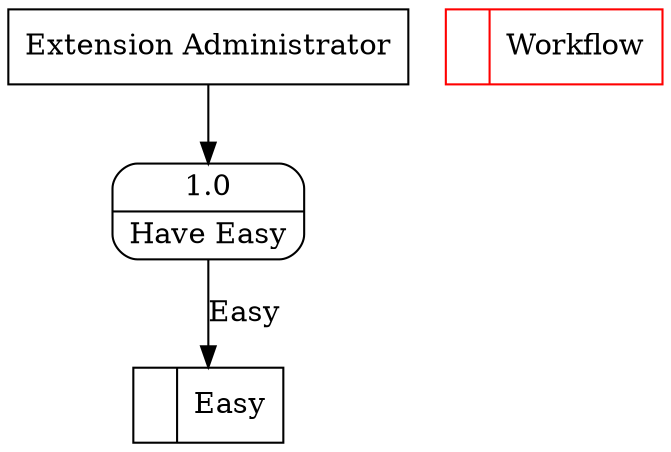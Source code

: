 digraph dfd2{ 
node[shape=record]
200 [label="<f0>  |<f1> Easy " ];
201 [label="<f0>  |<f1> Workflow " color=red];
202 [label="Extension Administrator" shape=box];
203 [label="{<f0> 1.0|<f1> Have Easy }" shape=Mrecord];
202 -> 203
203 -> 200 [label="Easy"]
}